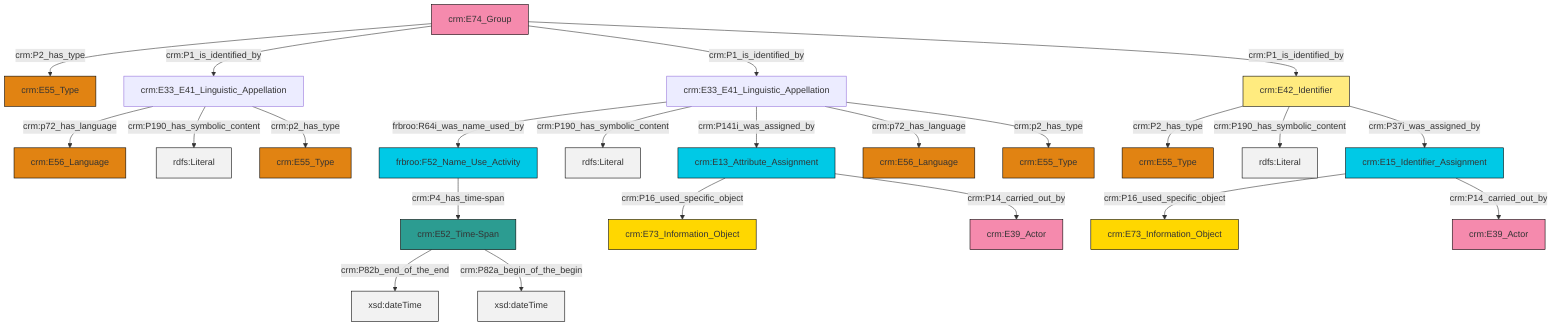 graph TD
classDef Literal fill:#f2f2f2,stroke:#000000;
classDef CRM_Entity fill:#FFFFFF,stroke:#000000;
classDef Temporal_Entity fill:#00C9E6, stroke:#000000;
classDef Type fill:#E18312, stroke:#000000;
classDef Time-Span fill:#2C9C91, stroke:#000000;
classDef Appellation fill:#FFEB7F, stroke:#000000;
classDef Place fill:#008836, stroke:#000000;
classDef Persistent_Item fill:#B266B2, stroke:#000000;
classDef Conceptual_Object fill:#FFD700, stroke:#000000;
classDef Physical_Thing fill:#D2B48C, stroke:#000000;
classDef Actor fill:#f58aad, stroke:#000000;
classDef PC_Classes fill:#4ce600, stroke:#000000;
classDef Multi fill:#cccccc,stroke:#000000;

2["crm:E42_Identifier"]:::Appellation -->|crm:P2_has_type| 4["crm:E55_Type"]:::Type
7["frbroo:F52_Name_Use_Activity"]:::Temporal_Entity -->|crm:P4_has_time-span| 8["crm:E52_Time-Span"]:::Time-Span
8["crm:E52_Time-Span"]:::Time-Span -->|crm:P82b_end_of_the_end| 13[xsd:dateTime]:::Literal
16["crm:E15_Identifier_Assignment"]:::Temporal_Entity -->|crm:P16_used_specific_object| 17["crm:E73_Information_Object"]:::Conceptual_Object
18["crm:E33_E41_Linguistic_Appellation"]:::Default -->|frbroo:R64i_was_name_used_by| 7["frbroo:F52_Name_Use_Activity"]:::Temporal_Entity
2["crm:E42_Identifier"]:::Appellation -->|crm:P190_has_symbolic_content| 23[rdfs:Literal]:::Literal
18["crm:E33_E41_Linguistic_Appellation"]:::Default -->|crm:P190_has_symbolic_content| 24[rdfs:Literal]:::Literal
8["crm:E52_Time-Span"]:::Time-Span -->|crm:P82a_begin_of_the_begin| 26[xsd:dateTime]:::Literal
11["crm:E33_E41_Linguistic_Appellation"]:::Default -->|crm:p72_has_language| 5["crm:E56_Language"]:::Type
18["crm:E33_E41_Linguistic_Appellation"]:::Default -->|crm:P141i_was_assigned_by| 14["crm:E13_Attribute_Assignment"]:::Temporal_Entity
0["crm:E74_Group"]:::Actor -->|crm:P2_has_type| 33["crm:E55_Type"]:::Type
16["crm:E15_Identifier_Assignment"]:::Temporal_Entity -->|crm:P14_carried_out_by| 21["crm:E39_Actor"]:::Actor
18["crm:E33_E41_Linguistic_Appellation"]:::Default -->|crm:p72_has_language| 27["crm:E56_Language"]:::Type
14["crm:E13_Attribute_Assignment"]:::Temporal_Entity -->|crm:P16_used_specific_object| 29["crm:E73_Information_Object"]:::Conceptual_Object
11["crm:E33_E41_Linguistic_Appellation"]:::Default -->|crm:P190_has_symbolic_content| 35[rdfs:Literal]:::Literal
0["crm:E74_Group"]:::Actor -->|crm:P1_is_identified_by| 11["crm:E33_E41_Linguistic_Appellation"]:::Default
2["crm:E42_Identifier"]:::Appellation -->|crm:P37i_was_assigned_by| 16["crm:E15_Identifier_Assignment"]:::Temporal_Entity
11["crm:E33_E41_Linguistic_Appellation"]:::Default -->|crm:p2_has_type| 9["crm:E55_Type"]:::Type
0["crm:E74_Group"]:::Actor -->|crm:P1_is_identified_by| 18["crm:E33_E41_Linguistic_Appellation"]:::Default
14["crm:E13_Attribute_Assignment"]:::Temporal_Entity -->|crm:P14_carried_out_by| 19["crm:E39_Actor"]:::Actor
0["crm:E74_Group"]:::Actor -->|crm:P1_is_identified_by| 2["crm:E42_Identifier"]:::Appellation
18["crm:E33_E41_Linguistic_Appellation"]:::Default -->|crm:p2_has_type| 39["crm:E55_Type"]:::Type